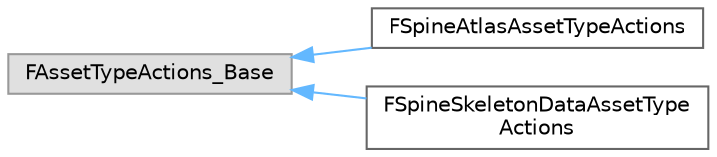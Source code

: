 digraph "类继承关系图"
{
 // LATEX_PDF_SIZE
  bgcolor="transparent";
  edge [fontname=Helvetica,fontsize=10,labelfontname=Helvetica,labelfontsize=10];
  node [fontname=Helvetica,fontsize=10,shape=box,height=0.2,width=0.4];
  rankdir="LR";
  Node0 [id="Node000000",label="FAssetTypeActions_Base",height=0.2,width=0.4,color="grey60", fillcolor="#E0E0E0", style="filled",tooltip=" "];
  Node0 -> Node1 [id="edge4901_Node000000_Node000001",dir="back",color="steelblue1",style="solid",tooltip=" "];
  Node1 [id="Node000001",label="FSpineAtlasAssetTypeActions",height=0.2,width=0.4,color="grey40", fillcolor="white", style="filled",URL="$class_f_spine_atlas_asset_type_actions.html",tooltip=" "];
  Node0 -> Node2 [id="edge4902_Node000000_Node000002",dir="back",color="steelblue1",style="solid",tooltip=" "];
  Node2 [id="Node000002",label="FSpineSkeletonDataAssetType\lActions",height=0.2,width=0.4,color="grey40", fillcolor="white", style="filled",URL="$class_f_spine_skeleton_data_asset_type_actions.html",tooltip=" "];
}
